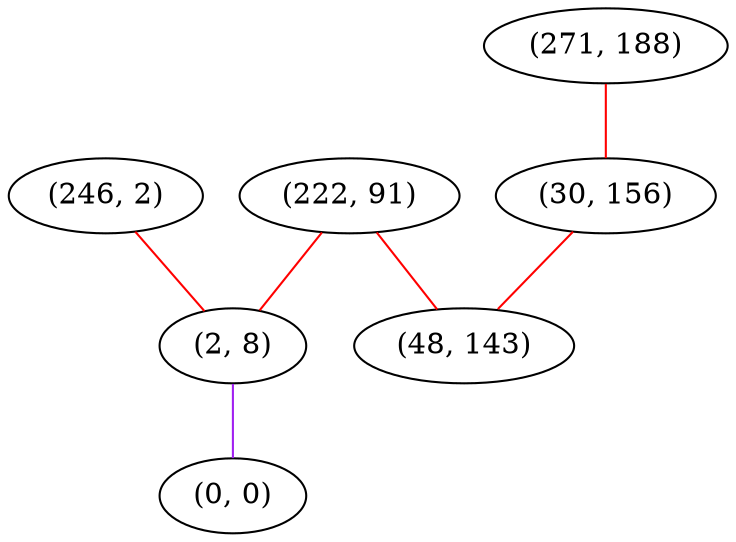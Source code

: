 graph "" {
"(222, 91)";
"(246, 2)";
"(2, 8)";
"(271, 188)";
"(30, 156)";
"(0, 0)";
"(48, 143)";
"(222, 91)" -- "(2, 8)"  [color=red, key=0, weight=1];
"(222, 91)" -- "(48, 143)"  [color=red, key=0, weight=1];
"(246, 2)" -- "(2, 8)"  [color=red, key=0, weight=1];
"(2, 8)" -- "(0, 0)"  [color=purple, key=0, weight=4];
"(271, 188)" -- "(30, 156)"  [color=red, key=0, weight=1];
"(30, 156)" -- "(48, 143)"  [color=red, key=0, weight=1];
}
